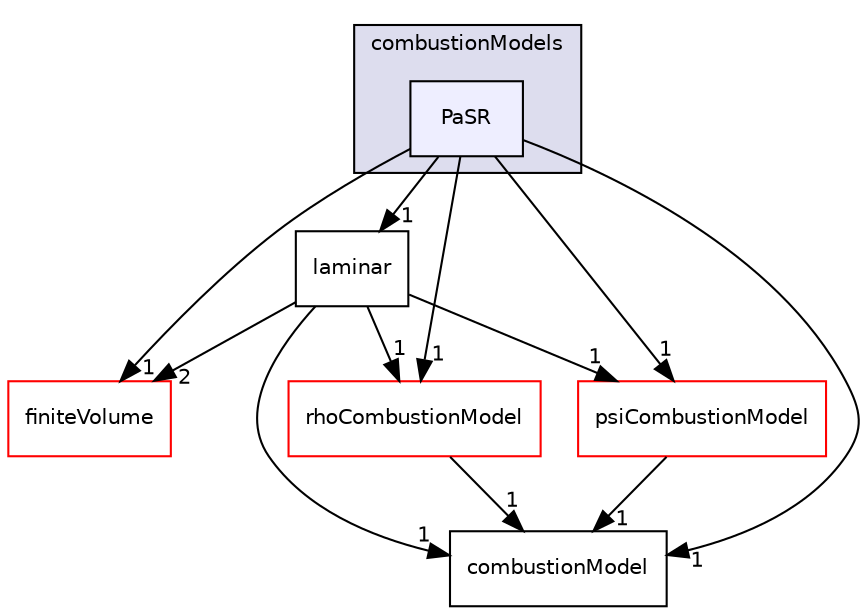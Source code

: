 digraph "src/combustionModels/PaSR" {
  bgcolor=transparent;
  compound=true
  node [ fontsize="10", fontname="Helvetica"];
  edge [ labelfontsize="10", labelfontname="Helvetica"];
  subgraph clusterdir_a28bb8a003fe9b05e061f79ecbbcb476 {
    graph [ bgcolor="#ddddee", pencolor="black", label="combustionModels" fontname="Helvetica", fontsize="10", URL="dir_a28bb8a003fe9b05e061f79ecbbcb476.html"]
  dir_8b369a4856991f089c7a60769278e7f4 [shape=box, label="PaSR", style="filled", fillcolor="#eeeeff", pencolor="black", URL="dir_8b369a4856991f089c7a60769278e7f4.html"];
  }
  dir_9bd15774b555cf7259a6fa18f99fe99b [shape=box label="finiteVolume" color="red" URL="dir_9bd15774b555cf7259a6fa18f99fe99b.html"];
  dir_cf7b61e9dee2eed7a2c89936088862b3 [shape=box label="combustionModel" URL="dir_cf7b61e9dee2eed7a2c89936088862b3.html"];
  dir_2dfe41d728f7a75a713ec0aee78ac9bb [shape=box label="laminar" URL="dir_2dfe41d728f7a75a713ec0aee78ac9bb.html"];
  dir_efa96353c8b7dae32ae84afea1b94888 [shape=box label="rhoCombustionModel" color="red" URL="dir_efa96353c8b7dae32ae84afea1b94888.html"];
  dir_a8d6620fa9f1693a4e689cfecb536ff8 [shape=box label="psiCombustionModel" color="red" URL="dir_a8d6620fa9f1693a4e689cfecb536ff8.html"];
  dir_2dfe41d728f7a75a713ec0aee78ac9bb->dir_9bd15774b555cf7259a6fa18f99fe99b [headlabel="2", labeldistance=1.5 headhref="dir_000718_000867.html"];
  dir_2dfe41d728f7a75a713ec0aee78ac9bb->dir_cf7b61e9dee2eed7a2c89936088862b3 [headlabel="1", labeldistance=1.5 headhref="dir_000718_000710.html"];
  dir_2dfe41d728f7a75a713ec0aee78ac9bb->dir_efa96353c8b7dae32ae84afea1b94888 [headlabel="1", labeldistance=1.5 headhref="dir_000718_000731.html"];
  dir_2dfe41d728f7a75a713ec0aee78ac9bb->dir_a8d6620fa9f1693a4e689cfecb536ff8 [headlabel="1", labeldistance=1.5 headhref="dir_000718_000727.html"];
  dir_8b369a4856991f089c7a60769278e7f4->dir_9bd15774b555cf7259a6fa18f99fe99b [headlabel="1", labeldistance=1.5 headhref="dir_000726_000867.html"];
  dir_8b369a4856991f089c7a60769278e7f4->dir_cf7b61e9dee2eed7a2c89936088862b3 [headlabel="1", labeldistance=1.5 headhref="dir_000726_000710.html"];
  dir_8b369a4856991f089c7a60769278e7f4->dir_2dfe41d728f7a75a713ec0aee78ac9bb [headlabel="1", labeldistance=1.5 headhref="dir_000726_000718.html"];
  dir_8b369a4856991f089c7a60769278e7f4->dir_efa96353c8b7dae32ae84afea1b94888 [headlabel="1", labeldistance=1.5 headhref="dir_000726_000731.html"];
  dir_8b369a4856991f089c7a60769278e7f4->dir_a8d6620fa9f1693a4e689cfecb536ff8 [headlabel="1", labeldistance=1.5 headhref="dir_000726_000727.html"];
  dir_efa96353c8b7dae32ae84afea1b94888->dir_cf7b61e9dee2eed7a2c89936088862b3 [headlabel="1", labeldistance=1.5 headhref="dir_000731_000710.html"];
  dir_a8d6620fa9f1693a4e689cfecb536ff8->dir_cf7b61e9dee2eed7a2c89936088862b3 [headlabel="1", labeldistance=1.5 headhref="dir_000727_000710.html"];
}
